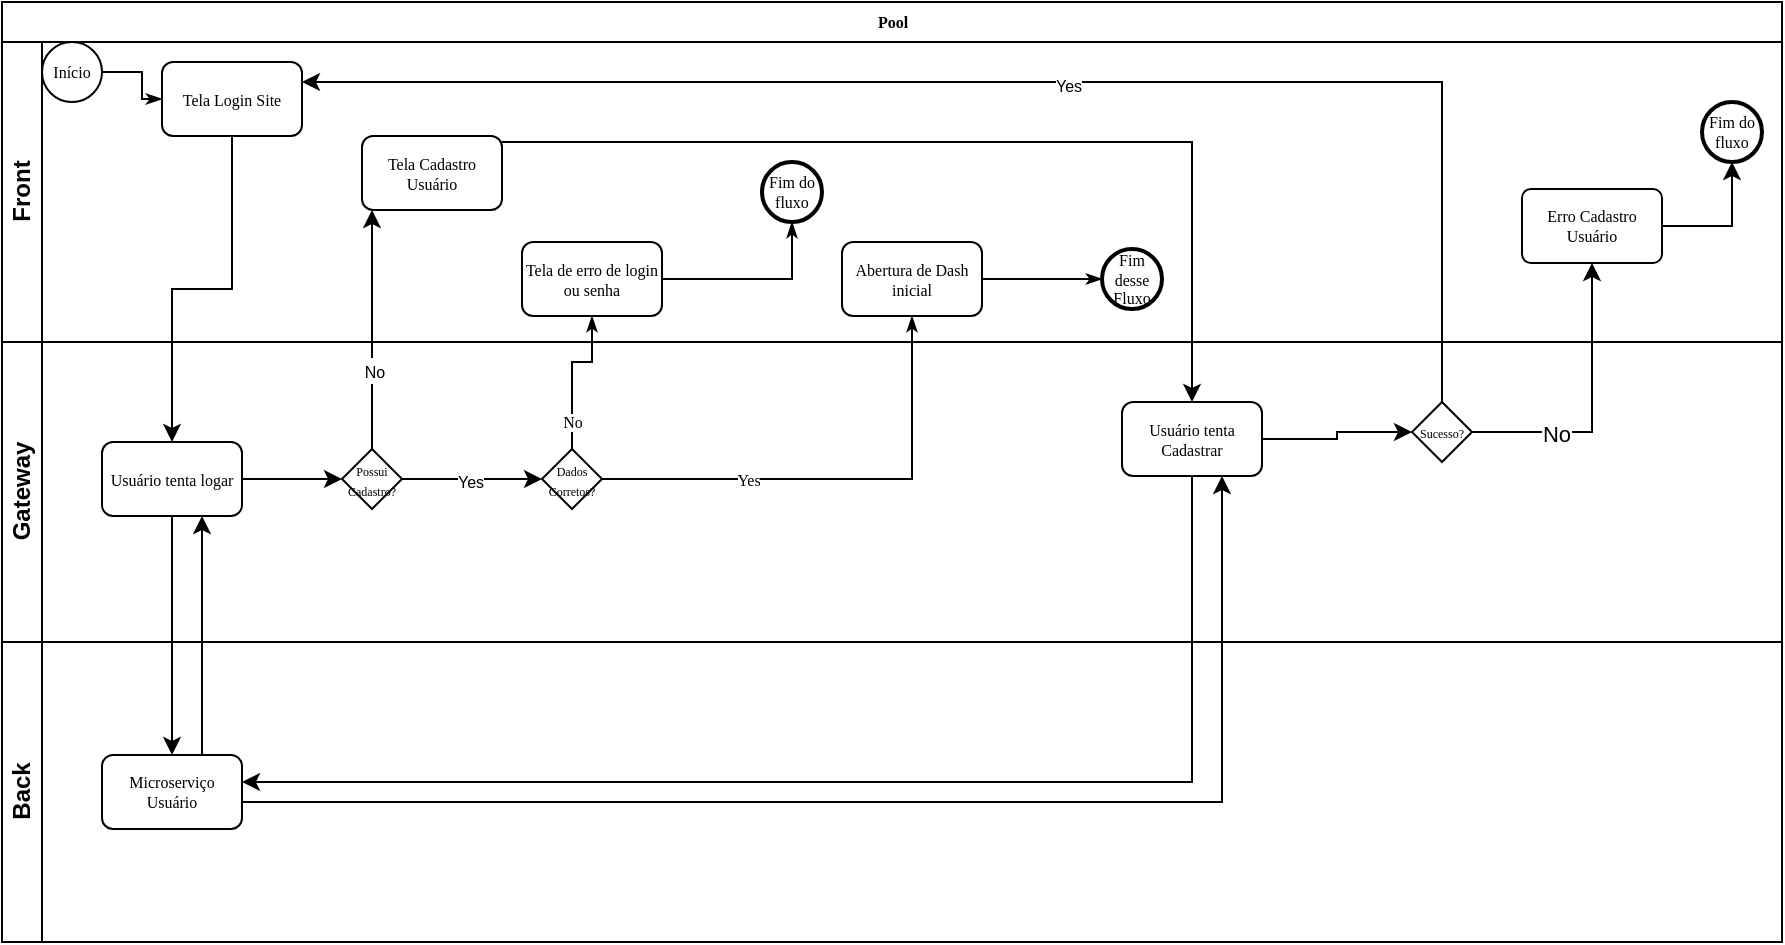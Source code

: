 <mxfile version="28.1.2" pages="3">
  <diagram name="Diagrama de Ação" id="c7488fd3-1785-93aa-aadb-54a6760d102a">
    <mxGraphModel dx="1427" dy="835" grid="1" gridSize="10" guides="1" tooltips="1" connect="1" arrows="1" fold="1" page="1" pageScale="1" pageWidth="1100" pageHeight="850" background="none" math="0" shadow="0">
      <root>
        <mxCell id="0" />
        <mxCell id="1" parent="0" />
        <mxCell id="2b4e8129b02d487f-1" value="Pool" style="swimlane;html=1;childLayout=stackLayout;horizontal=1;startSize=20;horizontalStack=0;rounded=0;shadow=0;labelBackgroundColor=none;strokeWidth=1;fontFamily=Verdana;fontSize=8;align=center;" parent="1" vertex="1">
          <mxGeometry x="70" y="70" width="890" height="470" as="geometry" />
        </mxCell>
        <mxCell id="2b4e8129b02d487f-2" value="Front" style="swimlane;html=1;startSize=20;horizontal=0;" parent="2b4e8129b02d487f-1" vertex="1">
          <mxGeometry y="20" width="890" height="150" as="geometry" />
        </mxCell>
        <mxCell id="2b4e8129b02d487f-18" style="edgeStyle=orthogonalEdgeStyle;rounded=0;html=1;labelBackgroundColor=none;startArrow=none;startFill=0;startSize=5;endArrow=classicThin;endFill=1;endSize=5;jettySize=auto;orthogonalLoop=1;strokeWidth=1;fontFamily=Verdana;fontSize=8" parent="2b4e8129b02d487f-2" source="2b4e8129b02d487f-5" target="2b4e8129b02d487f-6" edge="1">
          <mxGeometry relative="1" as="geometry" />
        </mxCell>
        <mxCell id="2b4e8129b02d487f-5" value="Início" style="ellipse;whiteSpace=wrap;html=1;rounded=0;shadow=0;labelBackgroundColor=none;strokeWidth=1;fontFamily=Verdana;fontSize=8;align=center;" parent="2b4e8129b02d487f-2" vertex="1">
          <mxGeometry x="20" width="30" height="30" as="geometry" />
        </mxCell>
        <mxCell id="2b4e8129b02d487f-6" value="Tela Login Site" style="rounded=1;whiteSpace=wrap;html=1;shadow=0;labelBackgroundColor=none;strokeWidth=1;fontFamily=Verdana;fontSize=8;align=center;" parent="2b4e8129b02d487f-2" vertex="1">
          <mxGeometry x="80" y="10.0" width="70" height="37" as="geometry" />
        </mxCell>
        <mxCell id="2b4e8129b02d487f-20" style="edgeStyle=orthogonalEdgeStyle;rounded=0;html=1;labelBackgroundColor=none;startArrow=none;startFill=0;startSize=5;endArrow=classicThin;endFill=1;endSize=5;jettySize=auto;orthogonalLoop=1;strokeWidth=1;fontFamily=Verdana;fontSize=8" parent="2b4e8129b02d487f-2" source="2b4e8129b02d487f-7" target="2b4e8129b02d487f-8" edge="1">
          <mxGeometry relative="1" as="geometry" />
        </mxCell>
        <mxCell id="2b4e8129b02d487f-7" value="Tela de erro de login ou senha" style="rounded=1;whiteSpace=wrap;html=1;shadow=0;labelBackgroundColor=none;strokeWidth=1;fontFamily=Verdana;fontSize=8;align=center;" parent="2b4e8129b02d487f-2" vertex="1">
          <mxGeometry x="260" y="100.0" width="70" height="37" as="geometry" />
        </mxCell>
        <mxCell id="2b4e8129b02d487f-8" value="Fim do fluxo" style="ellipse;whiteSpace=wrap;html=1;rounded=0;shadow=0;labelBackgroundColor=none;strokeWidth=2;fontFamily=Verdana;fontSize=8;align=center;" parent="2b4e8129b02d487f-2" vertex="1">
          <mxGeometry x="380" y="60" width="30" height="30" as="geometry" />
        </mxCell>
        <mxCell id="2b4e8129b02d487f-9" value="Abertura de Dash inicial" style="rounded=1;whiteSpace=wrap;html=1;shadow=0;labelBackgroundColor=none;strokeWidth=1;fontFamily=Verdana;fontSize=8;align=center;" parent="2b4e8129b02d487f-2" vertex="1">
          <mxGeometry x="420" y="100.0" width="70" height="37" as="geometry" />
        </mxCell>
        <mxCell id="2b4e8129b02d487f-23" style="edgeStyle=orthogonalEdgeStyle;rounded=0;html=1;labelBackgroundColor=none;startArrow=none;startFill=0;startSize=5;endArrow=classicThin;endFill=1;endSize=5;jettySize=auto;orthogonalLoop=1;strokeWidth=1;fontFamily=Verdana;fontSize=8;exitX=1;exitY=0.5;exitDx=0;exitDy=0;" parent="2b4e8129b02d487f-2" source="2b4e8129b02d487f-9" target="2b4e8129b02d487f-11" edge="1">
          <mxGeometry relative="1" as="geometry">
            <mxPoint x="579.966" y="75.034" as="sourcePoint" />
          </mxGeometry>
        </mxCell>
        <mxCell id="2b4e8129b02d487f-11" value="Fim desse Fluxo" style="ellipse;whiteSpace=wrap;html=1;rounded=0;shadow=0;labelBackgroundColor=none;strokeWidth=2;fontFamily=Verdana;fontSize=8;align=center;" parent="2b4e8129b02d487f-2" vertex="1">
          <mxGeometry x="550" y="103.5" width="30" height="30" as="geometry" />
        </mxCell>
        <mxCell id="Lq5Ktc1uijMdQuh3jyqj-6" value="Tela Cadastro Usuário" style="rounded=1;whiteSpace=wrap;html=1;shadow=0;labelBackgroundColor=none;strokeWidth=1;fontFamily=Verdana;fontSize=8;align=center;" parent="2b4e8129b02d487f-2" vertex="1">
          <mxGeometry x="180" y="47.0" width="70" height="37" as="geometry" />
        </mxCell>
        <mxCell id="e8pb_ooguSntTEqX76Mz-9" value="Erro Cadastro Usuário" style="whiteSpace=wrap;html=1;fontSize=8;fontFamily=Verdana;rounded=1;shadow=0;labelBackgroundColor=none;strokeWidth=1;arcSize=12;strokeColor=default;align=center;verticalAlign=middle;fontColor=default;fillColor=default;" vertex="1" parent="2b4e8129b02d487f-2">
          <mxGeometry x="760" y="73.5" width="70" height="37" as="geometry" />
        </mxCell>
        <mxCell id="e8pb_ooguSntTEqX76Mz-11" value="Fim do fluxo" style="ellipse;whiteSpace=wrap;html=1;rounded=0;shadow=0;labelBackgroundColor=none;strokeWidth=2;fontFamily=Verdana;fontSize=8;align=center;" vertex="1" parent="2b4e8129b02d487f-2">
          <mxGeometry x="850" y="30" width="30" height="30" as="geometry" />
        </mxCell>
        <mxCell id="e8pb_ooguSntTEqX76Mz-12" style="edgeStyle=orthogonalEdgeStyle;rounded=0;orthogonalLoop=1;jettySize=auto;html=1;" edge="1" parent="2b4e8129b02d487f-2" source="e8pb_ooguSntTEqX76Mz-9" target="e8pb_ooguSntTEqX76Mz-11">
          <mxGeometry relative="1" as="geometry" />
        </mxCell>
        <mxCell id="2b4e8129b02d487f-3" value="Gateway" style="swimlane;html=1;startSize=20;horizontal=0;" parent="2b4e8129b02d487f-1" vertex="1">
          <mxGeometry y="170" width="890" height="150" as="geometry" />
        </mxCell>
        <mxCell id="Lq5Ktc1uijMdQuh3jyqj-18" value="" style="edgeStyle=orthogonalEdgeStyle;rounded=0;orthogonalLoop=1;jettySize=auto;html=1;" parent="2b4e8129b02d487f-3" source="Lq5Ktc1uijMdQuh3jyqj-2" target="Lq5Ktc1uijMdQuh3jyqj-4" edge="1">
          <mxGeometry relative="1" as="geometry" />
        </mxCell>
        <mxCell id="Lq5Ktc1uijMdQuh3jyqj-2" value="Usuário tenta logar" style="rounded=1;whiteSpace=wrap;html=1;shadow=0;labelBackgroundColor=none;strokeWidth=1;fontFamily=Verdana;fontSize=8;align=center;" parent="2b4e8129b02d487f-3" vertex="1">
          <mxGeometry x="50" y="50.0" width="70" height="37" as="geometry" />
        </mxCell>
        <mxCell id="Lq5Ktc1uijMdQuh3jyqj-4" value="&lt;font style=&quot;font-size: 6px;&quot;&gt;Possui Cadastro?&lt;/font&gt;" style="strokeWidth=1;html=1;shape=mxgraph.flowchart.decision;whiteSpace=wrap;rounded=1;shadow=0;labelBackgroundColor=none;fontFamily=Verdana;fontSize=8;align=center;" parent="2b4e8129b02d487f-3" vertex="1">
          <mxGeometry x="170" y="53.5" width="30" height="30" as="geometry" />
        </mxCell>
        <mxCell id="Lq5Ktc1uijMdQuh3jyqj-9" value="&lt;font style=&quot;font-size: 6px;&quot;&gt;Dados Corretos?&lt;/font&gt;" style="strokeWidth=1;html=1;shape=mxgraph.flowchart.decision;whiteSpace=wrap;rounded=1;shadow=0;labelBackgroundColor=none;fontFamily=Verdana;fontSize=8;align=center;" parent="2b4e8129b02d487f-3" vertex="1">
          <mxGeometry x="270" y="53.5" width="30" height="30" as="geometry" />
        </mxCell>
        <mxCell id="Lq5Ktc1uijMdQuh3jyqj-13" value="" style="edgeStyle=orthogonalEdgeStyle;rounded=0;orthogonalLoop=1;jettySize=auto;html=1;" parent="2b4e8129b02d487f-3" source="Lq5Ktc1uijMdQuh3jyqj-4" target="Lq5Ktc1uijMdQuh3jyqj-9" edge="1">
          <mxGeometry relative="1" as="geometry">
            <Array as="points">
              <mxPoint x="270" y="70" />
              <mxPoint x="270" y="70" />
            </Array>
          </mxGeometry>
        </mxCell>
        <mxCell id="Lq5Ktc1uijMdQuh3jyqj-14" value="&lt;font style=&quot;font-size: 8px;&quot;&gt;Yes&lt;/font&gt;" style="edgeLabel;html=1;align=center;verticalAlign=middle;resizable=0;points=[];" parent="Lq5Ktc1uijMdQuh3jyqj-13" vertex="1" connectable="0">
          <mxGeometry x="-0.033" relative="1" as="geometry">
            <mxPoint as="offset" />
          </mxGeometry>
        </mxCell>
        <mxCell id="e8pb_ooguSntTEqX76Mz-6" value="" style="edgeStyle=orthogonalEdgeStyle;rounded=0;orthogonalLoop=1;jettySize=auto;html=1;" edge="1" parent="2b4e8129b02d487f-3" source="e8pb_ooguSntTEqX76Mz-1" target="e8pb_ooguSntTEqX76Mz-5">
          <mxGeometry relative="1" as="geometry" />
        </mxCell>
        <mxCell id="e8pb_ooguSntTEqX76Mz-1" value="Usuário tenta Cadastrar" style="rounded=1;whiteSpace=wrap;html=1;shadow=0;labelBackgroundColor=none;strokeWidth=1;fontFamily=Verdana;fontSize=8;align=center;" vertex="1" parent="2b4e8129b02d487f-3">
          <mxGeometry x="560" y="30" width="70" height="37" as="geometry" />
        </mxCell>
        <mxCell id="e8pb_ooguSntTEqX76Mz-5" value="&lt;font style=&quot;font-size: 6px;&quot;&gt;Sucesso?&lt;/font&gt;" style="rhombus;whiteSpace=wrap;html=1;fontSize=8;fontFamily=Verdana;rounded=1;shadow=0;labelBackgroundColor=none;strokeWidth=1;arcSize=0;strokeColor=default;align=center;verticalAlign=middle;fontColor=default;fillColor=default;" vertex="1" parent="2b4e8129b02d487f-3">
          <mxGeometry x="705" y="30" width="30" height="30" as="geometry" />
        </mxCell>
        <mxCell id="2b4e8129b02d487f-4" value="Back" style="swimlane;html=1;startSize=20;horizontal=0;" parent="2b4e8129b02d487f-1" vertex="1">
          <mxGeometry y="320" width="890" height="150" as="geometry" />
        </mxCell>
        <mxCell id="Lq5Ktc1uijMdQuh3jyqj-10" value="Microserviço Usuário" style="rounded=1;whiteSpace=wrap;html=1;shadow=0;labelBackgroundColor=none;strokeWidth=1;fontFamily=Verdana;fontSize=8;align=center;" parent="2b4e8129b02d487f-4" vertex="1">
          <mxGeometry x="50" y="56.5" width="70" height="37" as="geometry" />
        </mxCell>
        <mxCell id="2b4e8129b02d487f-25" value="No" style="edgeStyle=orthogonalEdgeStyle;rounded=0;html=1;labelBackgroundColor=default;startArrow=none;startFill=0;startSize=5;endArrow=classicThin;endFill=1;endSize=5;jettySize=auto;orthogonalLoop=1;strokeWidth=1;fontFamily=Verdana;fontSize=8;exitX=0.5;exitY=0;exitDx=0;exitDy=0;exitPerimeter=0;" parent="2b4e8129b02d487f-1" source="Lq5Ktc1uijMdQuh3jyqj-9" target="2b4e8129b02d487f-7" edge="1">
          <mxGeometry x="-0.628" relative="1" as="geometry">
            <mxPoint as="offset" />
            <Array as="points">
              <mxPoint x="285" y="180" />
              <mxPoint x="295" y="180" />
            </Array>
          </mxGeometry>
        </mxCell>
        <mxCell id="2b4e8129b02d487f-27" value="Yes" style="edgeStyle=orthogonalEdgeStyle;rounded=0;html=1;labelBackgroundColor=default;startArrow=none;startFill=0;startSize=5;endArrow=classicThin;endFill=1;endSize=5;jettySize=auto;orthogonalLoop=1;strokeWidth=1;fontFamily=Verdana;fontSize=8" parent="2b4e8129b02d487f-1" source="Lq5Ktc1uijMdQuh3jyqj-9" target="2b4e8129b02d487f-9" edge="1">
          <mxGeometry x="-0.383" relative="1" as="geometry">
            <mxPoint as="offset" />
          </mxGeometry>
        </mxCell>
        <mxCell id="Lq5Ktc1uijMdQuh3jyqj-3" value="" style="edgeStyle=orthogonalEdgeStyle;rounded=0;orthogonalLoop=1;jettySize=auto;html=1;" parent="2b4e8129b02d487f-1" source="2b4e8129b02d487f-6" target="Lq5Ktc1uijMdQuh3jyqj-2" edge="1">
          <mxGeometry relative="1" as="geometry" />
        </mxCell>
        <mxCell id="Lq5Ktc1uijMdQuh3jyqj-11" value="" style="edgeStyle=orthogonalEdgeStyle;rounded=0;orthogonalLoop=1;jettySize=auto;html=1;" parent="2b4e8129b02d487f-1" source="Lq5Ktc1uijMdQuh3jyqj-2" target="Lq5Ktc1uijMdQuh3jyqj-10" edge="1">
          <mxGeometry relative="1" as="geometry" />
        </mxCell>
        <mxCell id="Lq5Ktc1uijMdQuh3jyqj-16" value="" style="edgeStyle=orthogonalEdgeStyle;rounded=0;orthogonalLoop=1;jettySize=auto;html=1;" parent="2b4e8129b02d487f-1" source="Lq5Ktc1uijMdQuh3jyqj-10" target="Lq5Ktc1uijMdQuh3jyqj-2" edge="1">
          <mxGeometry relative="1" as="geometry">
            <Array as="points">
              <mxPoint x="100" y="320" />
              <mxPoint x="100" y="320" />
            </Array>
          </mxGeometry>
        </mxCell>
        <mxCell id="Lq5Ktc1uijMdQuh3jyqj-19" value="" style="edgeStyle=orthogonalEdgeStyle;rounded=0;orthogonalLoop=1;jettySize=auto;html=1;" parent="2b4e8129b02d487f-1" source="Lq5Ktc1uijMdQuh3jyqj-4" target="Lq5Ktc1uijMdQuh3jyqj-6" edge="1">
          <mxGeometry relative="1" as="geometry">
            <Array as="points">
              <mxPoint x="185" y="69" />
            </Array>
          </mxGeometry>
        </mxCell>
        <mxCell id="Lq5Ktc1uijMdQuh3jyqj-20" value="&lt;font style=&quot;font-size: 8px;&quot;&gt;No&lt;/font&gt;" style="edgeLabel;html=1;align=center;verticalAlign=middle;resizable=0;points=[];" parent="Lq5Ktc1uijMdQuh3jyqj-19" vertex="1" connectable="0">
          <mxGeometry x="-0.337" y="-1" relative="1" as="geometry">
            <mxPoint as="offset" />
          </mxGeometry>
        </mxCell>
        <mxCell id="e8pb_ooguSntTEqX76Mz-2" style="edgeStyle=orthogonalEdgeStyle;rounded=0;orthogonalLoop=1;jettySize=auto;html=1;" edge="1" parent="2b4e8129b02d487f-1" source="Lq5Ktc1uijMdQuh3jyqj-6" target="e8pb_ooguSntTEqX76Mz-1">
          <mxGeometry relative="1" as="geometry">
            <Array as="points">
              <mxPoint x="595" y="70" />
            </Array>
          </mxGeometry>
        </mxCell>
        <mxCell id="e8pb_ooguSntTEqX76Mz-3" style="edgeStyle=orthogonalEdgeStyle;rounded=0;orthogonalLoop=1;jettySize=auto;html=1;" edge="1" parent="2b4e8129b02d487f-1" source="e8pb_ooguSntTEqX76Mz-1" target="Lq5Ktc1uijMdQuh3jyqj-10">
          <mxGeometry relative="1" as="geometry">
            <Array as="points">
              <mxPoint x="595" y="390" />
            </Array>
          </mxGeometry>
        </mxCell>
        <mxCell id="e8pb_ooguSntTEqX76Mz-4" style="edgeStyle=orthogonalEdgeStyle;rounded=0;orthogonalLoop=1;jettySize=auto;html=1;" edge="1" parent="2b4e8129b02d487f-1" source="Lq5Ktc1uijMdQuh3jyqj-10" target="e8pb_ooguSntTEqX76Mz-1">
          <mxGeometry relative="1" as="geometry">
            <Array as="points">
              <mxPoint x="610" y="400" />
            </Array>
          </mxGeometry>
        </mxCell>
        <mxCell id="e8pb_ooguSntTEqX76Mz-7" style="edgeStyle=orthogonalEdgeStyle;rounded=0;orthogonalLoop=1;jettySize=auto;html=1;" edge="1" parent="2b4e8129b02d487f-1" source="e8pb_ooguSntTEqX76Mz-5" target="2b4e8129b02d487f-6">
          <mxGeometry relative="1" as="geometry">
            <Array as="points">
              <mxPoint x="720" y="40" />
            </Array>
          </mxGeometry>
        </mxCell>
        <mxCell id="e8pb_ooguSntTEqX76Mz-8" value="&lt;font style=&quot;font-size: 8px;&quot;&gt;Yes&lt;/font&gt;" style="edgeLabel;html=1;align=center;verticalAlign=middle;resizable=0;points=[];" vertex="1" connectable="0" parent="e8pb_ooguSntTEqX76Mz-7">
          <mxGeometry x="-0.049" y="1" relative="1" as="geometry">
            <mxPoint as="offset" />
          </mxGeometry>
        </mxCell>
        <mxCell id="e8pb_ooguSntTEqX76Mz-10" value="" style="edgeStyle=orthogonalEdgeStyle;rounded=0;orthogonalLoop=1;jettySize=auto;html=1;" edge="1" parent="2b4e8129b02d487f-1" source="e8pb_ooguSntTEqX76Mz-5" target="e8pb_ooguSntTEqX76Mz-9">
          <mxGeometry relative="1" as="geometry" />
        </mxCell>
        <mxCell id="e8pb_ooguSntTEqX76Mz-13" value="No" style="edgeLabel;html=1;align=center;verticalAlign=middle;resizable=0;points=[];" vertex="1" connectable="0" parent="e8pb_ooguSntTEqX76Mz-10">
          <mxGeometry x="-0.429" y="-1" relative="1" as="geometry">
            <mxPoint as="offset" />
          </mxGeometry>
        </mxCell>
      </root>
    </mxGraphModel>
  </diagram>
  <diagram id="ce9gOSDoGDWbkTHi1tma" name="C4 Model - Diagrama de Contexto">
    <mxGraphModel dx="2254" dy="835" grid="1" gridSize="10" guides="1" tooltips="1" connect="1" arrows="1" fold="1" page="1" pageScale="1" pageWidth="827" pageHeight="1169" math="0" shadow="0">
      <root>
        <mxCell id="0" />
        <mxCell id="1" parent="0" />
        <mxCell id="vllynaexveVr3NfLnPD--9" style="edgeStyle=orthogonalEdgeStyle;rounded=0;orthogonalLoop=1;jettySize=auto;html=1;" edge="1" parent="1" source="vllynaexveVr3NfLnPD--5" target="vllynaexveVr3NfLnPD--7">
          <mxGeometry relative="1" as="geometry" />
        </mxCell>
        <object placeholders="1" c4Name="user" c4Type="Person" c4Description="Todos usuários cadastrados ou não cadastrados, do tipo empresa ou pessoa física." label="&lt;font style=&quot;font-size: 16px&quot;&gt;&lt;b&gt;%c4Name%&lt;/b&gt;&lt;/font&gt;&lt;div&gt;[%c4Type%]&lt;/div&gt;&lt;br&gt;&lt;div&gt;&lt;font style=&quot;font-size: 11px&quot;&gt;&lt;font color=&quot;#cccccc&quot;&gt;%c4Description%&lt;/font&gt;&lt;/div&gt;" id="vllynaexveVr3NfLnPD--5">
          <mxCell style="html=1;fontSize=11;dashed=0;whiteSpace=wrap;fillColor=#083F75;strokeColor=#06315C;fontColor=#ffffff;shape=mxgraph.c4.person2;align=center;metaEdit=1;points=[[0.5,0,0],[1,0.5,0],[1,0.75,0],[0.75,1,0],[0.5,1,0],[0.25,1,0],[0,0.75,0],[0,0.5,0]];resizable=0;" vertex="1" parent="1">
            <mxGeometry x="-370" y="330" width="200" height="180" as="geometry" />
          </mxCell>
        </object>
        <mxCell id="vllynaexveVr3NfLnPD--12" style="edgeStyle=orthogonalEdgeStyle;rounded=0;orthogonalLoop=1;jettySize=auto;html=1;exitX=0.5;exitY=1;exitDx=0;exitDy=0;exitPerimeter=0;" edge="1" parent="1" source="vllynaexveVr3NfLnPD--6" target="vllynaexveVr3NfLnPD--7">
          <mxGeometry relative="1" as="geometry" />
        </mxCell>
        <object placeholders="1" c4Name="externalConsumers" c4Type="Person" c4Description="Consumidores externos que desejem se conectar para obter dados ou fazer parcerias" label="&lt;font style=&quot;font-size: 16px&quot;&gt;&lt;b&gt;%c4Name%&lt;/b&gt;&lt;/font&gt;&lt;div&gt;[%c4Type%]&lt;/div&gt;&lt;br&gt;&lt;div&gt;&lt;font style=&quot;font-size: 11px&quot;&gt;&lt;font color=&quot;#cccccc&quot;&gt;%c4Description%&lt;/font&gt;&lt;/div&gt;" id="vllynaexveVr3NfLnPD--6">
          <mxCell style="html=1;fontSize=11;dashed=0;whiteSpace=wrap;fillColor=#6C6477;strokeColor=#4D4D4D;fontColor=#ffffff;shape=mxgraph.c4.person2;align=center;metaEdit=1;points=[[0.5,0,0],[1,0.5,0],[1,0.75,0],[0.75,1,0],[0.5,1,0],[0.25,1,0],[0,0.75,0],[0,0.5,0]];resizable=0;" vertex="1" parent="1">
            <mxGeometry x="50" y="40" width="200" height="180" as="geometry" />
          </mxCell>
        </object>
        <object placeholders="1" c4Name="transTrampo" c4Type="Software System" c4Description="Portal Web de vagas e cadastros com match de perfis entre pessoas e empresas." label="&lt;font style=&quot;font-size: 16px&quot;&gt;&lt;b&gt;%c4Name%&lt;/b&gt;&lt;/font&gt;&lt;div&gt;[%c4Type%]&lt;/div&gt;&lt;br&gt;&lt;div&gt;&lt;font style=&quot;font-size: 11px&quot;&gt;&lt;font color=&quot;#cccccc&quot;&gt;%c4Description%&lt;/font&gt;&lt;/div&gt;" id="vllynaexveVr3NfLnPD--7">
          <mxCell style="rounded=1;whiteSpace=wrap;html=1;labelBackgroundColor=none;fillColor=#1061B0;fontColor=#ffffff;align=center;arcSize=10;strokeColor=#0D5091;metaEdit=1;resizable=0;points=[[0.25,0,0],[0.5,0,0],[0.75,0,0],[1,0.25,0],[1,0.5,0],[1,0.75,0],[0.75,1,0],[0.5,1,0],[0.25,1,0],[0,0.75,0],[0,0.5,0],[0,0.25,0]];" vertex="1" parent="1">
            <mxGeometry x="30" y="390" width="240" height="120" as="geometry" />
          </mxCell>
        </object>
        <mxCell id="vllynaexveVr3NfLnPD--13" style="edgeStyle=orthogonalEdgeStyle;rounded=0;orthogonalLoop=1;jettySize=auto;html=1;" edge="1" parent="1" source="vllynaexveVr3NfLnPD--8" target="vllynaexveVr3NfLnPD--7">
          <mxGeometry relative="1" as="geometry" />
        </mxCell>
        <object placeholders="1" c4Name="externSystem" c4Type="Software System" c4Description="Sistemas externos que vão fornecer dados para composição da base e validação dos dados, como Serasa, SPC, Orgãos Governamentais, BACEN, etc." label="&lt;font style=&quot;font-size: 16px&quot;&gt;&lt;b&gt;%c4Name%&lt;/b&gt;&lt;/font&gt;&lt;div&gt;[%c4Type%]&lt;/div&gt;&lt;br&gt;&lt;div&gt;&lt;font style=&quot;font-size: 11px&quot;&gt;&lt;font color=&quot;#cccccc&quot;&gt;%c4Description%&lt;/font&gt;&lt;/div&gt;" id="vllynaexveVr3NfLnPD--8">
          <mxCell style="rounded=1;whiteSpace=wrap;html=1;labelBackgroundColor=none;fillColor=#8C8496;fontColor=#ffffff;align=center;arcSize=10;strokeColor=#736782;metaEdit=1;resizable=0;points=[[0.25,0,0],[0.5,0,0],[0.75,0,0],[1,0.25,0],[1,0.5,0],[1,0.75,0],[0.75,1,0],[0.5,1,0],[0.25,1,0],[0,0.75,0],[0,0.5,0],[0,0.25,0]];" vertex="1" parent="1">
            <mxGeometry x="20" y="690" width="240" height="120" as="geometry" />
          </mxCell>
        </object>
        <object placeholders="1" c4Name="externalPerson" c4Type="Person" c4Description="Pessoas externas que desejam entrar ou fornecer informações adicionais, mas que não necessariamente são um sistema de fornecimento de dadoos." label="&lt;font style=&quot;font-size: 16px&quot;&gt;&lt;b&gt;%c4Name%&lt;/b&gt;&lt;/font&gt;&lt;div&gt;[%c4Type%]&lt;/div&gt;&lt;br&gt;&lt;div&gt;&lt;font style=&quot;font-size: 11px&quot;&gt;&lt;font color=&quot;#cccccc&quot;&gt;%c4Description%&lt;/font&gt;&lt;/div&gt;" id="vllynaexveVr3NfLnPD--10">
          <mxCell style="html=1;fontSize=11;dashed=0;whiteSpace=wrap;fillColor=#6C6477;strokeColor=#4D4D4D;fontColor=#ffffff;shape=mxgraph.c4.person2;align=center;metaEdit=1;points=[[0.5,0,0],[1,0.5,0],[1,0.75,0],[0.75,1,0],[0.5,1,0],[0.25,1,0],[0,0.75,0],[0,0.5,0]];resizable=0;" vertex="1" parent="1">
            <mxGeometry x="610" y="340" width="200" height="180" as="geometry" />
          </mxCell>
        </object>
        <mxCell id="vllynaexveVr3NfLnPD--15" style="edgeStyle=orthogonalEdgeStyle;rounded=0;orthogonalLoop=1;jettySize=auto;html=1;entryX=1;entryY=0.25;entryDx=0;entryDy=0;entryPerimeter=0;" edge="1" parent="1" source="vllynaexveVr3NfLnPD--10" target="vllynaexveVr3NfLnPD--7">
          <mxGeometry relative="1" as="geometry" />
        </mxCell>
        <object placeholders="1" c4Name="[System Context] TransTrampo" c4Type="ContainerScopeBoundary" c4Description="Diagrama de Contexto de Sistema da TransTrampo, um portal Web de Vagas de emprego voltado para pessoas Trans e Travestis." label="&lt;font style=&quot;font-size: 16px&quot;&gt;&lt;b&gt;&lt;div style=&quot;text-align: left&quot;&gt;%c4Name%&lt;/div&gt;&lt;/b&gt;&lt;/font&gt;&lt;div style=&quot;text-align: left&quot;&gt;%c4Description%&lt;/div&gt;" id="5mm26SjZMStlQ2XdEpYR-1">
          <mxCell style="text;html=1;strokeColor=none;fillColor=none;align=left;verticalAlign=top;whiteSpace=wrap;rounded=0;metaEdit=1;allowArrows=0;resizable=1;rotatable=0;connectable=0;recursiveResize=0;expand=0;pointerEvents=0;points=[[0.25,0,0],[0.5,0,0],[0.75,0,0],[1,0.25,0],[1,0.5,0],[1,0.75,0],[0.75,1,0],[0.5,1,0],[0.25,1,0],[0,0.75,0],[0,0.5,0],[0,0.25,0]];" vertex="1" parent="1">
            <mxGeometry x="-790" y="20" width="390" height="60" as="geometry" />
          </mxCell>
        </object>
      </root>
    </mxGraphModel>
  </diagram>
  <diagram id="HJ13EavOpAGDs9HE3SOj" name="C4 Model - Diagrama de Containers">
    <mxGraphModel dx="1664" dy="1659" grid="1" gridSize="10" guides="1" tooltips="1" connect="1" arrows="1" fold="1" page="1" pageScale="1" pageWidth="827" pageHeight="1169" math="0" shadow="0">
      <root>
        <mxCell id="0" />
        <mxCell id="1" parent="0" />
        <object placeholders="1" c4Name="[Containers] Diagram title" c4Type="ContainerDiagramTitle" c4Description="Diagram short description" label="&lt;font style=&quot;font-size: 16px&quot;&gt;&lt;b&gt;&lt;div style=&quot;text-align: left&quot;&gt;%c4Name%&lt;/div&gt;&lt;/b&gt;&lt;/font&gt;&lt;div style=&quot;text-align: left&quot;&gt;%c4Description%&lt;/div&gt;" id="xfyeirYv6kPa-va1O_ZV-1">
          <mxCell style="text;html=1;strokeColor=none;fillColor=none;align=left;verticalAlign=top;whiteSpace=wrap;rounded=0;metaEdit=1;allowArrows=0;resizable=1;rotatable=0;connectable=0;recursiveResize=0;expand=0;pointerEvents=0;points=[[0.25,0,0],[0.5,0,0],[0.75,0,0],[1,0.25,0],[1,0.5,0],[1,0.75,0],[0.75,1,0],[0.5,1,0],[0.25,1,0],[0,0.75,0],[0,0.5,0],[0,0.25,0]];" vertex="1" parent="1">
            <mxGeometry x="-240" width="260" height="40" as="geometry" />
          </mxCell>
        </object>
        <mxCell id="xfyeirYv6kPa-va1O_ZV-16" style="edgeStyle=orthogonalEdgeStyle;rounded=0;orthogonalLoop=1;jettySize=auto;html=1;" edge="1" parent="1" source="xfyeirYv6kPa-va1O_ZV-2" target="xfyeirYv6kPa-va1O_ZV-3">
          <mxGeometry relative="1" as="geometry" />
        </mxCell>
        <object placeholders="1" c4Name="sboot-onb-atom-usuario" c4Type="Container" c4Technology="SpringBoot" c4Description="Microserviço Java responsável pelo CRUD do usuário." label="&lt;font style=&quot;font-size: 16px&quot;&gt;&lt;b&gt;%c4Name%&lt;/b&gt;&lt;/font&gt;&lt;div&gt;[%c4Type%: %c4Technology%]&lt;/div&gt;&lt;br&gt;&lt;div&gt;&lt;font style=&quot;font-size: 11px&quot;&gt;&lt;font color=&quot;#E6E6E6&quot;&gt;%c4Description%&lt;/font&gt;&lt;/div&gt;" id="xfyeirYv6kPa-va1O_ZV-2">
          <mxCell style="rounded=1;whiteSpace=wrap;html=1;fontSize=11;labelBackgroundColor=none;fillColor=#23A2D9;fontColor=#ffffff;align=center;arcSize=10;strokeColor=#0E7DAD;metaEdit=1;resizable=0;points=[[0.25,0,0],[0.5,0,0],[0.75,0,0],[1,0.25,0],[1,0.5,0],[1,0.75,0],[0.75,1,0],[0.5,1,0],[0.25,1,0],[0,0.75,0],[0,0.5,0],[0,0.25,0]];" vertex="1" parent="1">
            <mxGeometry x="90" y="130" width="240" height="120" as="geometry" />
          </mxCell>
        </object>
        <object placeholders="1" c4Name="usuario" c4Type="Container" c4Technology="MongoDb" c4Description="Banco NoSQL responsável por guardar todas as informações referente ao cadastro de todos os usuários do sistema" label="&lt;font style=&quot;font-size: 16px&quot;&gt;&lt;b&gt;%c4Name%&lt;/b&gt;&lt;/font&gt;&lt;div&gt;[%c4Type%:&amp;nbsp;%c4Technology%]&lt;/div&gt;&lt;br&gt;&lt;div&gt;&lt;font style=&quot;font-size: 11px&quot;&gt;&lt;font color=&quot;#E6E6E6&quot;&gt;%c4Description%&lt;/font&gt;&lt;/div&gt;" id="xfyeirYv6kPa-va1O_ZV-3">
          <mxCell style="shape=cylinder3;size=15;whiteSpace=wrap;html=1;boundedLbl=1;rounded=0;labelBackgroundColor=none;fillColor=#23A2D9;fontSize=12;fontColor=#ffffff;align=center;strokeColor=#0E7DAD;metaEdit=1;points=[[0.5,0,0],[1,0.25,0],[1,0.5,0],[1,0.75,0],[0.5,1,0],[0,0.75,0],[0,0.5,0],[0,0.25,0]];resizable=0;" vertex="1" parent="1">
            <mxGeometry x="90" y="390" width="240" height="120" as="geometry" />
          </mxCell>
        </object>
        <mxCell id="xfyeirYv6kPa-va1O_ZV-15" style="edgeStyle=orthogonalEdgeStyle;rounded=0;orthogonalLoop=1;jettySize=auto;html=1;" edge="1" parent="1" source="xfyeirYv6kPa-va1O_ZV-4" target="xfyeirYv6kPa-va1O_ZV-2">
          <mxGeometry relative="1" as="geometry" />
        </mxCell>
        <object placeholders="1" c4Name="ang-onb-cadastro-usuario" c4Type="Container" c4Technology="Angular" c4Description="Description of microservice type container role/responsibility." label="&lt;font style=&quot;font-size: 16px&quot;&gt;&lt;b&gt;%c4Name%&lt;/b&gt;&lt;/font&gt;&lt;div&gt;[%c4Type%:&amp;nbsp;%c4Technology%]&lt;/div&gt;&lt;br&gt;&lt;div&gt;&lt;font style=&quot;font-size: 11px&quot;&gt;&lt;font color=&quot;#E6E6E6&quot;&gt;%c4Description%&lt;/font&gt;&lt;/div&gt;" id="xfyeirYv6kPa-va1O_ZV-4">
          <mxCell style="shape=hexagon;size=50;perimeter=hexagonPerimeter2;whiteSpace=wrap;html=1;fixedSize=1;rounded=1;labelBackgroundColor=none;fillColor=#23A2D9;fontSize=12;fontColor=#ffffff;align=center;strokeColor=#0E7DAD;metaEdit=1;points=[[0.5,0,0],[1,0.25,0],[1,0.5,0],[1,0.75,0],[0.5,1,0],[0,0.75,0],[0,0.5,0],[0,0.25,0]];resizable=0;" vertex="1" parent="1">
            <mxGeometry x="110" y="-200" width="200" height="170" as="geometry" />
          </mxCell>
        </object>
        <mxCell id="xfyeirYv6kPa-va1O_ZV-13" style="edgeStyle=orthogonalEdgeStyle;rounded=0;orthogonalLoop=1;jettySize=auto;html=1;endArrow=none;endFill=0;dashed=1;strokeWidth=2;strokeColor=#E6E6E6;" edge="1" parent="1" source="xfyeirYv6kPa-va1O_ZV-5" target="xfyeirYv6kPa-va1O_ZV-12">
          <mxGeometry relative="1" as="geometry" />
        </mxCell>
        <mxCell id="xfyeirYv6kPa-va1O_ZV-14" style="edgeStyle=orthogonalEdgeStyle;rounded=0;orthogonalLoop=1;jettySize=auto;html=1;" edge="1" parent="1" source="xfyeirYv6kPa-va1O_ZV-5" target="xfyeirYv6kPa-va1O_ZV-4">
          <mxGeometry relative="1" as="geometry" />
        </mxCell>
        <object placeholders="1" c4Name="ang-acessos-base" c4Type="Container" c4Technology="Angular" c4Description="Shell base (ver descrição ao lado)" label="&lt;font style=&quot;font-size: 16px&quot;&gt;&lt;b&gt;%c4Name%&lt;/b&gt;&lt;/font&gt;&lt;div&gt;[%c4Type%:&amp;nbsp;%c4Technology%]&lt;/div&gt;&lt;br&gt;&lt;div&gt;&lt;font style=&quot;font-size: 11px&quot;&gt;&lt;font color=&quot;#E6E6E6&quot;&gt;%c4Description%&lt;/font&gt;&lt;/div&gt;" id="xfyeirYv6kPa-va1O_ZV-5">
          <mxCell style="shape=hexagon;size=50;perimeter=hexagonPerimeter2;whiteSpace=wrap;html=1;fixedSize=1;rounded=1;labelBackgroundColor=none;fillColor=#23A2D9;fontSize=12;fontColor=#ffffff;align=center;strokeColor=#0E7DAD;metaEdit=1;points=[[0.5,0,0],[1,0.25,0],[1,0.5,0],[1,0.75,0],[0.5,1,0],[0,0.75,0],[0,0.5,0],[0,0.25,0]];resizable=0;" vertex="1" parent="1">
            <mxGeometry x="100" y="-475" width="200" height="170" as="geometry" />
          </mxCell>
        </object>
        <mxCell id="xfyeirYv6kPa-va1O_ZV-8" value="&lt;p&gt;&lt;br&gt;&lt;/p&gt;" style="text;html=1;align=left;verticalAlign=middle;resizable=0;points=[];autosize=1;strokeColor=none;fillColor=none;" vertex="1" parent="1">
          <mxGeometry x="540" y="-495" width="20" height="50" as="geometry" />
        </mxCell>
        <mxCell id="xfyeirYv6kPa-va1O_ZV-12" value="Shell base que não contém regras de negócio, utilizado basicamente como orquestrador e aplicação principal para definir qual microfront vai ser apresentado de acordo com a URL. Define basicamente o layout principal (cabeçalho, rodapé e barra lateral) e carrega os microfronts do Angular usando o import()." style="rounded=1;whiteSpace=wrap;html=1;fillColor=#f5f5f5;fontColor=#333333;strokeColor=#666666;sketch=1;curveFitting=1;jiggle=2;glass=1;shadow=1;" vertex="1" parent="1">
          <mxGeometry x="440" y="-475" width="177" height="180" as="geometry" />
        </mxCell>
      </root>
    </mxGraphModel>
  </diagram>
</mxfile>
